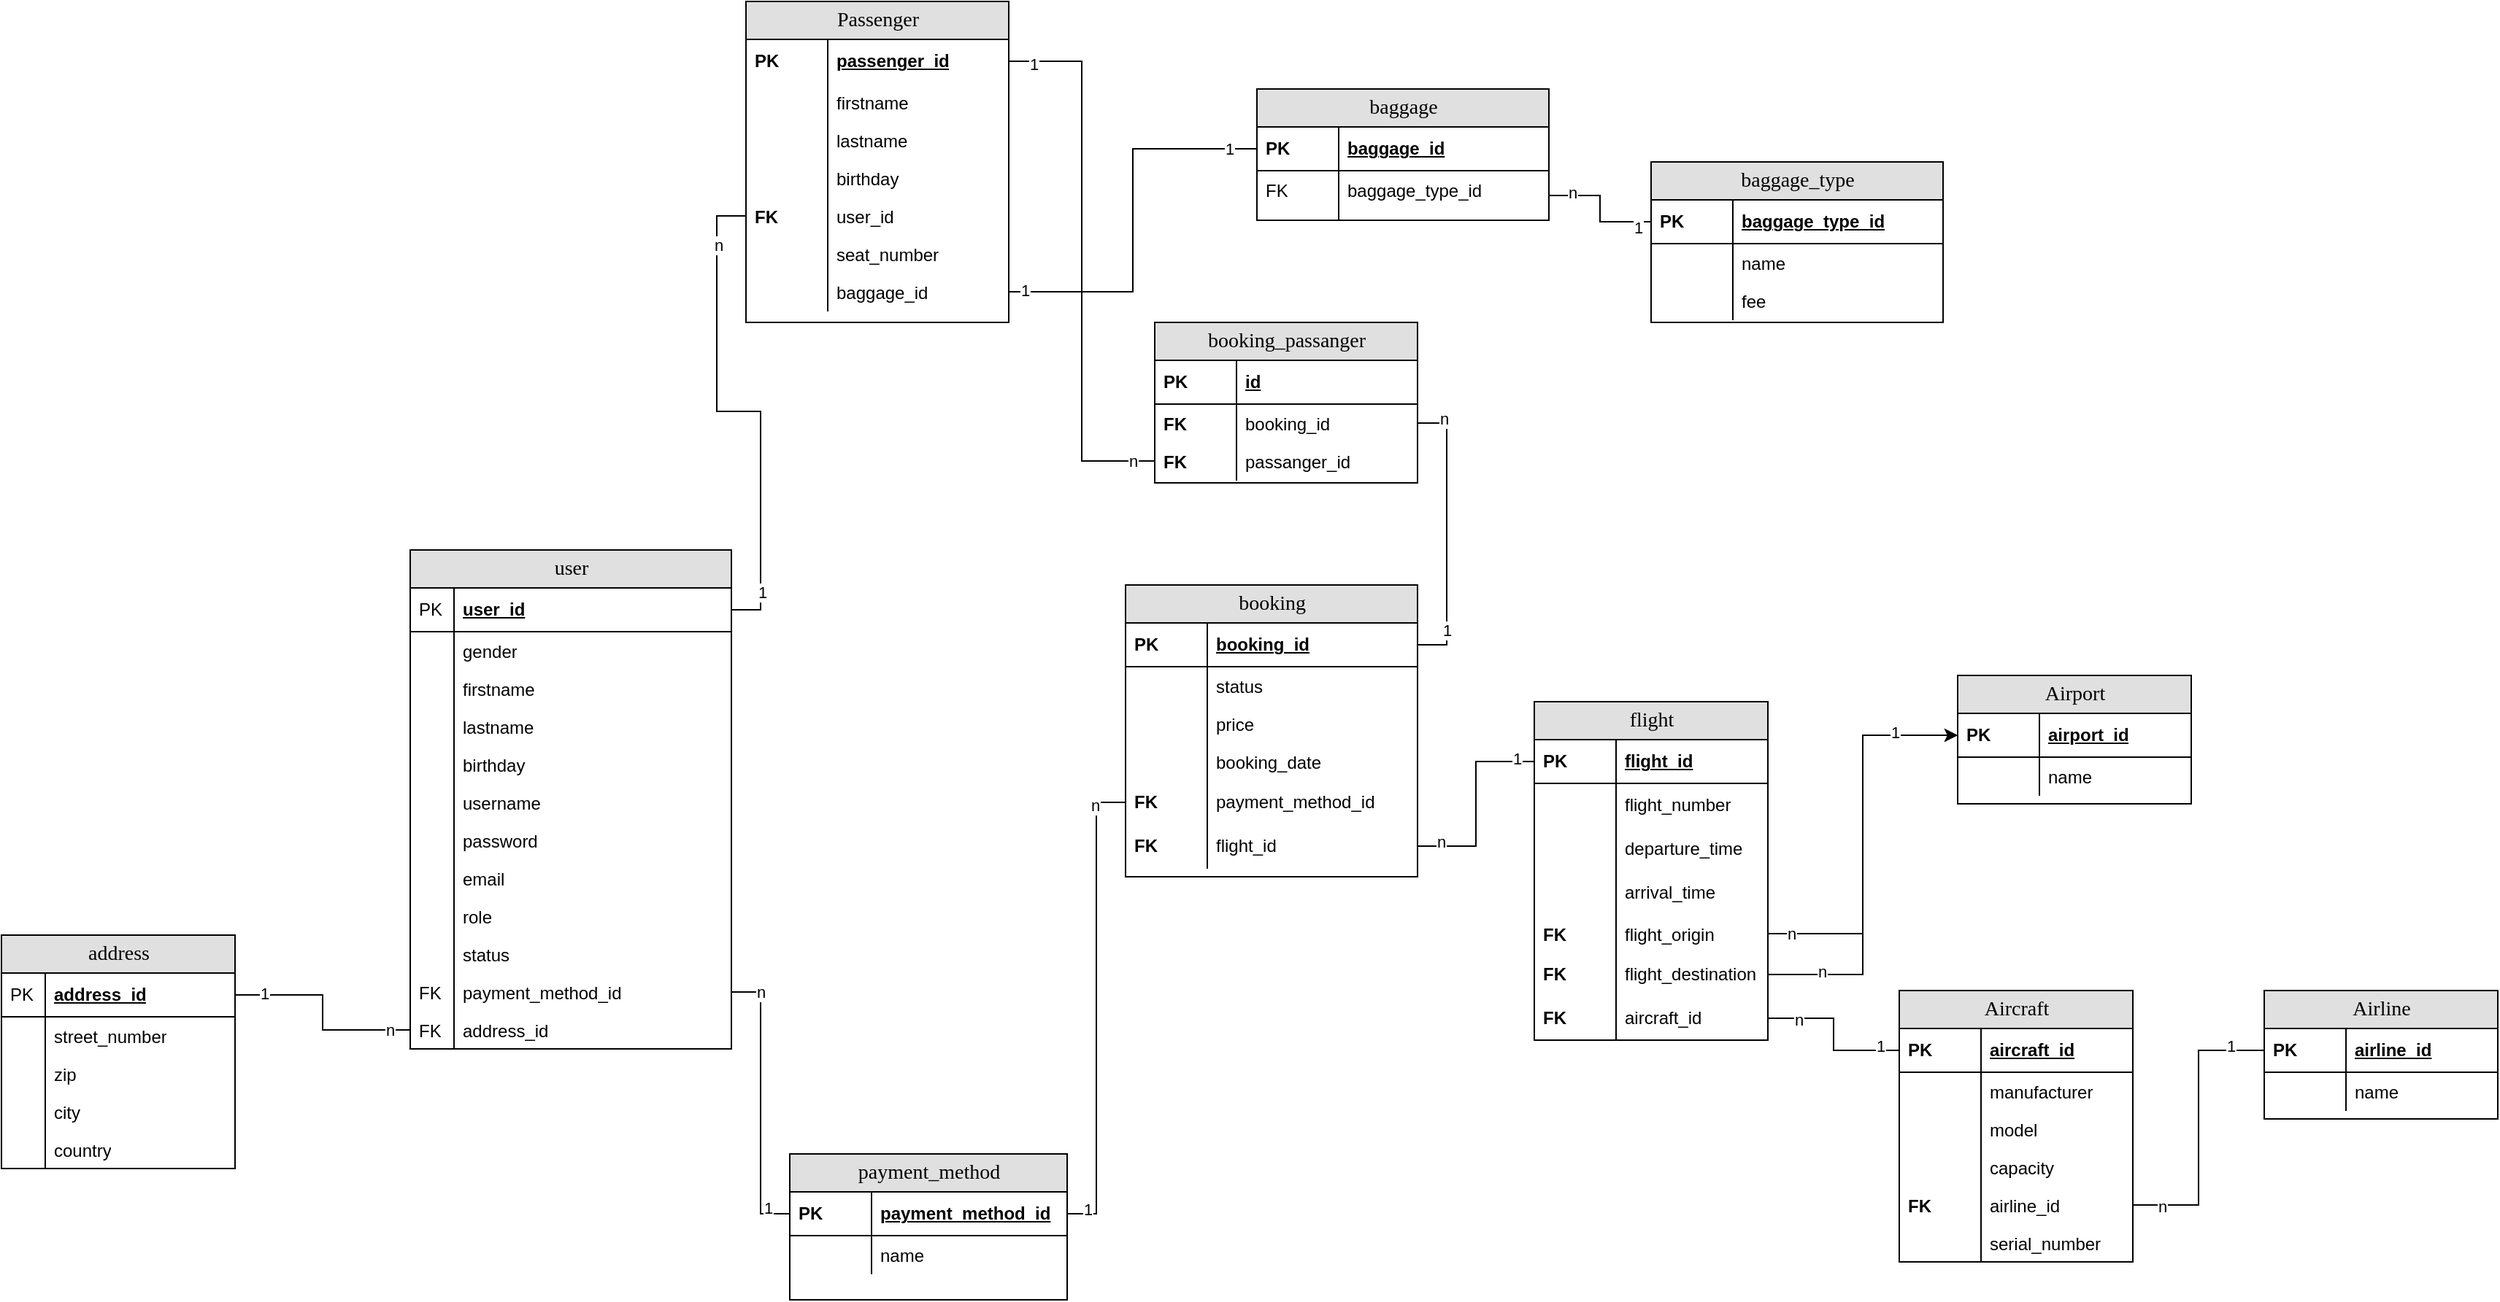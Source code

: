 <mxfile version="24.8.4">
  <diagram name="Page-1" id="3X5xe9rq5hHCWTX6ThUU">
    <mxGraphModel dx="2812" dy="2364" grid="1" gridSize="10" guides="1" tooltips="1" connect="1" arrows="1" fold="1" page="1" pageScale="1" pageWidth="827" pageHeight="1169" math="0" shadow="0">
      <root>
        <mxCell id="0" />
        <mxCell id="1" parent="0" />
        <mxCell id="WKol7qMnjXrewqIrSYWM-14" value="booking" style="swimlane;html=1;fontStyle=0;childLayout=stackLayout;horizontal=1;startSize=26;fillColor=#e0e0e0;horizontalStack=0;resizeParent=1;resizeLast=0;collapsible=1;marginBottom=0;swimlaneFillColor=#ffffff;align=center;rounded=0;shadow=0;comic=0;labelBackgroundColor=none;strokeWidth=1;fontFamily=Verdana;fontSize=14" parent="1" vertex="1">
          <mxGeometry x="500" y="380" width="200" height="200" as="geometry" />
        </mxCell>
        <mxCell id="WKol7qMnjXrewqIrSYWM-15" value="booking_id" style="shape=partialRectangle;top=0;left=0;right=0;bottom=1;html=1;align=left;verticalAlign=middle;fillColor=none;spacingLeft=60;spacingRight=4;whiteSpace=wrap;overflow=hidden;rotatable=0;points=[[0,0.5],[1,0.5]];portConstraint=eastwest;dropTarget=0;fontStyle=5;" parent="WKol7qMnjXrewqIrSYWM-14" vertex="1">
          <mxGeometry y="26" width="200" height="30" as="geometry" />
        </mxCell>
        <mxCell id="WKol7qMnjXrewqIrSYWM-16" value="PK" style="shape=partialRectangle;fontStyle=1;top=0;left=0;bottom=0;html=1;fillColor=none;align=left;verticalAlign=middle;spacingLeft=4;spacingRight=4;whiteSpace=wrap;overflow=hidden;rotatable=0;points=[];portConstraint=eastwest;part=1;" parent="WKol7qMnjXrewqIrSYWM-15" vertex="1" connectable="0">
          <mxGeometry width="56" height="30" as="geometry" />
        </mxCell>
        <mxCell id="WKol7qMnjXrewqIrSYWM-17" value="status" style="shape=partialRectangle;top=0;left=0;right=0;bottom=0;html=1;align=left;verticalAlign=top;fillColor=none;spacingLeft=60;spacingRight=4;whiteSpace=wrap;overflow=hidden;rotatable=0;points=[[0,0.5],[1,0.5]];portConstraint=eastwest;dropTarget=0;" parent="WKol7qMnjXrewqIrSYWM-14" vertex="1">
          <mxGeometry y="56" width="200" height="26" as="geometry" />
        </mxCell>
        <mxCell id="WKol7qMnjXrewqIrSYWM-18" value="" style="shape=partialRectangle;top=0;left=0;bottom=0;html=1;fillColor=none;align=left;verticalAlign=top;spacingLeft=4;spacingRight=4;whiteSpace=wrap;overflow=hidden;rotatable=0;points=[];portConstraint=eastwest;part=1;" parent="WKol7qMnjXrewqIrSYWM-17" vertex="1" connectable="0">
          <mxGeometry width="56" height="26" as="geometry" />
        </mxCell>
        <mxCell id="WKol7qMnjXrewqIrSYWM-19" value="price" style="shape=partialRectangle;top=0;left=0;right=0;bottom=0;html=1;align=left;verticalAlign=top;fillColor=none;spacingLeft=60;spacingRight=4;whiteSpace=wrap;overflow=hidden;rotatable=0;points=[[0,0.5],[1,0.5]];portConstraint=eastwest;dropTarget=0;" parent="WKol7qMnjXrewqIrSYWM-14" vertex="1">
          <mxGeometry y="82" width="200" height="26" as="geometry" />
        </mxCell>
        <mxCell id="WKol7qMnjXrewqIrSYWM-20" value="" style="shape=partialRectangle;top=0;left=0;bottom=0;html=1;fillColor=none;align=left;verticalAlign=top;spacingLeft=4;spacingRight=4;whiteSpace=wrap;overflow=hidden;rotatable=0;points=[];portConstraint=eastwest;part=1;" parent="WKol7qMnjXrewqIrSYWM-19" vertex="1" connectable="0">
          <mxGeometry width="56" height="26" as="geometry" />
        </mxCell>
        <mxCell id="WKol7qMnjXrewqIrSYWM-21" value="booking_date" style="shape=partialRectangle;top=0;left=0;right=0;bottom=0;html=1;align=left;verticalAlign=top;fillColor=none;spacingLeft=60;spacingRight=4;whiteSpace=wrap;overflow=hidden;rotatable=0;points=[[0,0.5],[1,0.5]];portConstraint=eastwest;dropTarget=0;" parent="WKol7qMnjXrewqIrSYWM-14" vertex="1">
          <mxGeometry y="108" width="200" height="26" as="geometry" />
        </mxCell>
        <mxCell id="WKol7qMnjXrewqIrSYWM-22" value="" style="shape=partialRectangle;top=0;left=0;bottom=0;html=1;fillColor=none;align=left;verticalAlign=top;spacingLeft=4;spacingRight=4;whiteSpace=wrap;overflow=hidden;rotatable=0;points=[];portConstraint=eastwest;part=1;" parent="WKol7qMnjXrewqIrSYWM-21" vertex="1" connectable="0">
          <mxGeometry width="56" height="26" as="geometry" />
        </mxCell>
        <mxCell id="WKol7qMnjXrewqIrSYWM-25" value="payment_method_id" style="shape=partialRectangle;top=0;left=0;right=0;bottom=0;html=1;align=left;verticalAlign=middle;fillColor=none;spacingLeft=60;spacingRight=4;whiteSpace=wrap;overflow=hidden;rotatable=0;points=[[0,0.5],[1,0.5]];portConstraint=eastwest;dropTarget=0;fontStyle=0;" parent="WKol7qMnjXrewqIrSYWM-14" vertex="1">
          <mxGeometry y="134" width="200" height="30" as="geometry" />
        </mxCell>
        <mxCell id="WKol7qMnjXrewqIrSYWM-26" value="FK" style="shape=partialRectangle;fontStyle=1;top=0;left=0;bottom=0;html=1;fillColor=none;align=left;verticalAlign=middle;spacingLeft=4;spacingRight=4;whiteSpace=wrap;overflow=hidden;rotatable=0;points=[];portConstraint=eastwest;part=1;" parent="WKol7qMnjXrewqIrSYWM-25" vertex="1" connectable="0">
          <mxGeometry width="56" height="30" as="geometry" />
        </mxCell>
        <mxCell id="WKol7qMnjXrewqIrSYWM-27" value="flight_id" style="shape=partialRectangle;top=0;left=0;right=0;bottom=0;html=1;align=left;verticalAlign=middle;fillColor=none;spacingLeft=60;spacingRight=4;whiteSpace=wrap;overflow=hidden;rotatable=0;points=[[0,0.5],[1,0.5]];portConstraint=eastwest;dropTarget=0;fontStyle=0;" parent="WKol7qMnjXrewqIrSYWM-14" vertex="1">
          <mxGeometry y="164" width="200" height="30" as="geometry" />
        </mxCell>
        <mxCell id="WKol7qMnjXrewqIrSYWM-28" value="FK" style="shape=partialRectangle;fontStyle=1;top=0;left=0;bottom=0;html=1;fillColor=none;align=left;verticalAlign=middle;spacingLeft=4;spacingRight=4;whiteSpace=wrap;overflow=hidden;rotatable=0;points=[];portConstraint=eastwest;part=1;" parent="WKol7qMnjXrewqIrSYWM-27" vertex="1" connectable="0">
          <mxGeometry width="56" height="30" as="geometry" />
        </mxCell>
        <mxCell id="WKol7qMnjXrewqIrSYWM-29" value="flight" style="swimlane;html=1;fontStyle=0;childLayout=stackLayout;horizontal=1;startSize=26;fillColor=#e0e0e0;horizontalStack=0;resizeParent=1;resizeLast=0;collapsible=1;marginBottom=0;swimlaneFillColor=#ffffff;align=center;rounded=0;shadow=0;comic=0;labelBackgroundColor=none;strokeWidth=1;fontFamily=Verdana;fontSize=14" parent="1" vertex="1">
          <mxGeometry x="780" y="460" width="160" height="232" as="geometry" />
        </mxCell>
        <mxCell id="WKol7qMnjXrewqIrSYWM-30" value="&lt;span&gt;flight_id&lt;/span&gt;" style="shape=partialRectangle;top=0;left=0;right=0;bottom=1;html=1;align=left;verticalAlign=middle;fillColor=none;spacingLeft=60;spacingRight=4;whiteSpace=wrap;overflow=hidden;rotatable=0;points=[[0,0.5],[1,0.5]];portConstraint=eastwest;dropTarget=0;fontStyle=5;labelBorderColor=none;" parent="WKol7qMnjXrewqIrSYWM-29" vertex="1">
          <mxGeometry y="26" width="160" height="30" as="geometry" />
        </mxCell>
        <mxCell id="WKol7qMnjXrewqIrSYWM-31" value="PK" style="shape=partialRectangle;fontStyle=1;top=0;left=0;bottom=0;html=1;fillColor=none;align=left;verticalAlign=middle;spacingLeft=4;spacingRight=4;whiteSpace=wrap;overflow=hidden;rotatable=0;points=[];portConstraint=eastwest;part=1;" parent="WKol7qMnjXrewqIrSYWM-30" vertex="1" connectable="0">
          <mxGeometry width="56" height="30" as="geometry" />
        </mxCell>
        <mxCell id="pmjE3Es6hYPMbPF-tCot-90" value="flight_number" style="shape=partialRectangle;top=0;left=0;right=0;bottom=0;html=1;align=left;verticalAlign=middle;fillColor=none;spacingLeft=60;spacingRight=4;whiteSpace=wrap;overflow=hidden;rotatable=0;points=[[0,0.5],[1,0.5]];portConstraint=eastwest;dropTarget=0;fontStyle=0;" vertex="1" parent="WKol7qMnjXrewqIrSYWM-29">
          <mxGeometry y="56" width="160" height="30" as="geometry" />
        </mxCell>
        <mxCell id="pmjE3Es6hYPMbPF-tCot-91" value="" style="shape=partialRectangle;fontStyle=1;top=0;left=0;bottom=0;html=1;fillColor=none;align=left;verticalAlign=middle;spacingLeft=4;spacingRight=4;whiteSpace=wrap;overflow=hidden;rotatable=0;points=[];portConstraint=eastwest;part=1;" vertex="1" connectable="0" parent="pmjE3Es6hYPMbPF-tCot-90">
          <mxGeometry width="56" height="30" as="geometry" />
        </mxCell>
        <mxCell id="WKol7qMnjXrewqIrSYWM-36" value="departure_time" style="shape=partialRectangle;top=0;left=0;right=0;bottom=0;html=1;align=left;verticalAlign=middle;fillColor=none;spacingLeft=60;spacingRight=4;whiteSpace=wrap;overflow=hidden;rotatable=0;points=[[0,0.5],[1,0.5]];portConstraint=eastwest;dropTarget=0;fontStyle=0;" parent="WKol7qMnjXrewqIrSYWM-29" vertex="1">
          <mxGeometry y="86" width="160" height="30" as="geometry" />
        </mxCell>
        <mxCell id="WKol7qMnjXrewqIrSYWM-37" value="" style="shape=partialRectangle;fontStyle=1;top=0;left=0;bottom=0;html=1;fillColor=none;align=left;verticalAlign=middle;spacingLeft=4;spacingRight=4;whiteSpace=wrap;overflow=hidden;rotatable=0;points=[];portConstraint=eastwest;part=1;" parent="WKol7qMnjXrewqIrSYWM-36" vertex="1" connectable="0">
          <mxGeometry width="56" height="30" as="geometry" />
        </mxCell>
        <mxCell id="WKol7qMnjXrewqIrSYWM-38" value="&lt;span style=&quot;&quot;&gt;arrival_time&lt;/span&gt;" style="shape=partialRectangle;top=0;left=0;right=0;bottom=0;html=1;align=left;verticalAlign=middle;fillColor=none;spacingLeft=60;spacingRight=4;whiteSpace=wrap;overflow=hidden;rotatable=0;points=[[0,0.5],[1,0.5]];portConstraint=eastwest;dropTarget=0;fontStyle=0;" parent="WKol7qMnjXrewqIrSYWM-29" vertex="1">
          <mxGeometry y="116" width="160" height="30" as="geometry" />
        </mxCell>
        <mxCell id="WKol7qMnjXrewqIrSYWM-39" value="" style="shape=partialRectangle;fontStyle=1;top=0;left=0;bottom=0;html=1;fillColor=none;align=left;verticalAlign=middle;spacingLeft=4;spacingRight=4;whiteSpace=wrap;overflow=hidden;rotatable=0;points=[];portConstraint=eastwest;part=1;" parent="WKol7qMnjXrewqIrSYWM-38" vertex="1" connectable="0">
          <mxGeometry width="56" height="30" as="geometry" />
        </mxCell>
        <mxCell id="WKol7qMnjXrewqIrSYWM-32" value="flight_origin" style="shape=partialRectangle;top=0;left=0;right=0;bottom=0;html=1;align=left;verticalAlign=top;fillColor=none;spacingLeft=60;spacingRight=4;whiteSpace=wrap;overflow=hidden;rotatable=0;points=[[0,0.5],[1,0.5]];portConstraint=eastwest;dropTarget=0;fontStyle=0" parent="WKol7qMnjXrewqIrSYWM-29" vertex="1">
          <mxGeometry y="146" width="160" height="26" as="geometry" />
        </mxCell>
        <mxCell id="WKol7qMnjXrewqIrSYWM-33" value="&lt;b&gt;FK&lt;/b&gt;" style="shape=partialRectangle;top=0;left=0;bottom=0;html=1;fillColor=none;align=left;verticalAlign=top;spacingLeft=4;spacingRight=4;whiteSpace=wrap;overflow=hidden;rotatable=0;points=[];portConstraint=eastwest;part=1;" parent="WKol7qMnjXrewqIrSYWM-32" vertex="1" connectable="0">
          <mxGeometry width="56" height="26" as="geometry" />
        </mxCell>
        <mxCell id="WKol7qMnjXrewqIrSYWM-34" value="&lt;span style=&quot;&quot;&gt;flight_destination&lt;/span&gt;" style="shape=partialRectangle;top=0;left=0;right=0;bottom=0;html=1;align=left;verticalAlign=middle;fillColor=none;spacingLeft=60;spacingRight=4;whiteSpace=wrap;overflow=hidden;rotatable=0;points=[[0,0.5],[1,0.5]];portConstraint=eastwest;dropTarget=0;fontStyle=0;" parent="WKol7qMnjXrewqIrSYWM-29" vertex="1">
          <mxGeometry y="172" width="160" height="30" as="geometry" />
        </mxCell>
        <mxCell id="WKol7qMnjXrewqIrSYWM-35" value="FK" style="shape=partialRectangle;fontStyle=1;top=0;left=0;bottom=0;html=1;fillColor=none;align=left;verticalAlign=middle;spacingLeft=4;spacingRight=4;whiteSpace=wrap;overflow=hidden;rotatable=0;points=[];portConstraint=eastwest;part=1;" parent="WKol7qMnjXrewqIrSYWM-34" vertex="1" connectable="0">
          <mxGeometry width="56" height="30" as="geometry" />
        </mxCell>
        <mxCell id="WKol7qMnjXrewqIrSYWM-40" value="&lt;span style=&quot;&quot;&gt;aircraft_id&lt;/span&gt;" style="shape=partialRectangle;top=0;left=0;right=0;bottom=0;html=1;align=left;verticalAlign=middle;fillColor=none;spacingLeft=60;spacingRight=4;whiteSpace=wrap;overflow=hidden;rotatable=0;points=[[0,0.5],[1,0.5]];portConstraint=eastwest;dropTarget=0;fontStyle=0;" parent="WKol7qMnjXrewqIrSYWM-29" vertex="1">
          <mxGeometry y="202" width="160" height="30" as="geometry" />
        </mxCell>
        <mxCell id="WKol7qMnjXrewqIrSYWM-41" value="FK" style="shape=partialRectangle;fontStyle=1;top=0;left=0;bottom=0;html=1;fillColor=none;align=left;verticalAlign=middle;spacingLeft=4;spacingRight=4;whiteSpace=wrap;overflow=hidden;rotatable=0;points=[];portConstraint=eastwest;part=1;" parent="WKol7qMnjXrewqIrSYWM-40" vertex="1" connectable="0">
          <mxGeometry width="56" height="30" as="geometry" />
        </mxCell>
        <mxCell id="WKol7qMnjXrewqIrSYWM-42" value="user" style="swimlane;html=1;fontStyle=0;childLayout=stackLayout;horizontal=1;startSize=26;fillColor=#e0e0e0;horizontalStack=0;resizeParent=1;resizeLast=0;collapsible=1;marginBottom=0;swimlaneFillColor=#ffffff;align=center;rounded=0;shadow=0;comic=0;labelBackgroundColor=none;strokeWidth=1;fontFamily=Verdana;fontSize=14" parent="1" vertex="1">
          <mxGeometry x="10" y="356" width="220" height="342" as="geometry" />
        </mxCell>
        <mxCell id="WKol7qMnjXrewqIrSYWM-43" value="user_id" style="shape=partialRectangle;top=0;left=0;right=0;bottom=1;html=1;align=left;verticalAlign=middle;fillColor=none;spacingLeft=34;spacingRight=4;whiteSpace=wrap;overflow=hidden;rotatable=0;points=[[0,0.5],[1,0.5]];portConstraint=eastwest;dropTarget=0;fontStyle=5;" parent="WKol7qMnjXrewqIrSYWM-42" vertex="1">
          <mxGeometry y="26" width="220" height="30" as="geometry" />
        </mxCell>
        <mxCell id="WKol7qMnjXrewqIrSYWM-44" value="PK" style="shape=partialRectangle;top=0;left=0;bottom=0;html=1;fillColor=none;align=left;verticalAlign=middle;spacingLeft=4;spacingRight=4;whiteSpace=wrap;overflow=hidden;rotatable=0;points=[];portConstraint=eastwest;part=1;" parent="WKol7qMnjXrewqIrSYWM-43" vertex="1" connectable="0">
          <mxGeometry width="30" height="30" as="geometry" />
        </mxCell>
        <mxCell id="WKol7qMnjXrewqIrSYWM-45" value="gender&lt;div&gt;&lt;br&gt;&lt;/div&gt;&lt;div&gt;&lt;br&gt;&lt;/div&gt;" style="shape=partialRectangle;top=0;left=0;right=0;bottom=0;html=1;align=left;verticalAlign=top;fillColor=none;spacingLeft=34;spacingRight=4;whiteSpace=wrap;overflow=hidden;rotatable=0;points=[[0,0.5],[1,0.5]];portConstraint=eastwest;dropTarget=0;" parent="WKol7qMnjXrewqIrSYWM-42" vertex="1">
          <mxGeometry y="56" width="220" height="26" as="geometry" />
        </mxCell>
        <mxCell id="WKol7qMnjXrewqIrSYWM-46" value="" style="shape=partialRectangle;top=0;left=0;bottom=0;html=1;fillColor=none;align=left;verticalAlign=top;spacingLeft=4;spacingRight=4;whiteSpace=wrap;overflow=hidden;rotatable=0;points=[];portConstraint=eastwest;part=1;" parent="WKol7qMnjXrewqIrSYWM-45" vertex="1" connectable="0">
          <mxGeometry width="30" height="26" as="geometry" />
        </mxCell>
        <mxCell id="WKol7qMnjXrewqIrSYWM-47" value="firstname" style="shape=partialRectangle;top=0;left=0;right=0;bottom=0;html=1;align=left;verticalAlign=top;fillColor=none;spacingLeft=34;spacingRight=4;whiteSpace=wrap;overflow=hidden;rotatable=0;points=[[0,0.5],[1,0.5]];portConstraint=eastwest;dropTarget=0;" parent="WKol7qMnjXrewqIrSYWM-42" vertex="1">
          <mxGeometry y="82" width="220" height="26" as="geometry" />
        </mxCell>
        <mxCell id="WKol7qMnjXrewqIrSYWM-48" value="" style="shape=partialRectangle;top=0;left=0;bottom=0;html=1;fillColor=none;align=left;verticalAlign=top;spacingLeft=4;spacingRight=4;whiteSpace=wrap;overflow=hidden;rotatable=0;points=[];portConstraint=eastwest;part=1;" parent="WKol7qMnjXrewqIrSYWM-47" vertex="1" connectable="0">
          <mxGeometry width="30" height="26" as="geometry" />
        </mxCell>
        <mxCell id="WKol7qMnjXrewqIrSYWM-49" value="lastname" style="shape=partialRectangle;top=0;left=0;right=0;bottom=0;html=1;align=left;verticalAlign=top;fillColor=none;spacingLeft=34;spacingRight=4;whiteSpace=wrap;overflow=hidden;rotatable=0;points=[[0,0.5],[1,0.5]];portConstraint=eastwest;dropTarget=0;" parent="WKol7qMnjXrewqIrSYWM-42" vertex="1">
          <mxGeometry y="108" width="220" height="26" as="geometry" />
        </mxCell>
        <mxCell id="WKol7qMnjXrewqIrSYWM-50" value="" style="shape=partialRectangle;top=0;left=0;bottom=0;html=1;fillColor=none;align=left;verticalAlign=top;spacingLeft=4;spacingRight=4;whiteSpace=wrap;overflow=hidden;rotatable=0;points=[];portConstraint=eastwest;part=1;" parent="WKol7qMnjXrewqIrSYWM-49" vertex="1" connectable="0">
          <mxGeometry width="30" height="26" as="geometry" />
        </mxCell>
        <mxCell id="pmjE3Es6hYPMbPF-tCot-103" value="birthday" style="shape=partialRectangle;top=0;left=0;right=0;bottom=0;html=1;align=left;verticalAlign=top;fillColor=none;spacingLeft=34;spacingRight=4;whiteSpace=wrap;overflow=hidden;rotatable=0;points=[[0,0.5],[1,0.5]];portConstraint=eastwest;dropTarget=0;fontStyle=0" vertex="1" parent="WKol7qMnjXrewqIrSYWM-42">
          <mxGeometry y="134" width="220" height="26" as="geometry" />
        </mxCell>
        <mxCell id="pmjE3Es6hYPMbPF-tCot-104" value="" style="shape=partialRectangle;top=0;left=0;bottom=0;html=1;fillColor=none;align=left;verticalAlign=top;spacingLeft=4;spacingRight=4;whiteSpace=wrap;overflow=hidden;rotatable=0;points=[];portConstraint=eastwest;part=1;" vertex="1" connectable="0" parent="pmjE3Es6hYPMbPF-tCot-103">
          <mxGeometry width="30" height="26" as="geometry" />
        </mxCell>
        <mxCell id="WKol7qMnjXrewqIrSYWM-51" value="username" style="shape=partialRectangle;top=0;left=0;right=0;bottom=0;html=1;align=left;verticalAlign=top;fillColor=none;spacingLeft=34;spacingRight=4;whiteSpace=wrap;overflow=hidden;rotatable=0;points=[[0,0.5],[1,0.5]];portConstraint=eastwest;dropTarget=0;" parent="WKol7qMnjXrewqIrSYWM-42" vertex="1">
          <mxGeometry y="160" width="220" height="26" as="geometry" />
        </mxCell>
        <mxCell id="WKol7qMnjXrewqIrSYWM-52" value="" style="shape=partialRectangle;top=0;left=0;bottom=0;html=1;fillColor=none;align=left;verticalAlign=top;spacingLeft=4;spacingRight=4;whiteSpace=wrap;overflow=hidden;rotatable=0;points=[];portConstraint=eastwest;part=1;" parent="WKol7qMnjXrewqIrSYWM-51" vertex="1" connectable="0">
          <mxGeometry width="30" height="26" as="geometry" />
        </mxCell>
        <mxCell id="WKol7qMnjXrewqIrSYWM-53" value="password" style="shape=partialRectangle;top=0;left=0;right=0;bottom=0;html=1;align=left;verticalAlign=top;fillColor=none;spacingLeft=34;spacingRight=4;whiteSpace=wrap;overflow=hidden;rotatable=0;points=[[0,0.5],[1,0.5]];portConstraint=eastwest;dropTarget=0;" parent="WKol7qMnjXrewqIrSYWM-42" vertex="1">
          <mxGeometry y="186" width="220" height="26" as="geometry" />
        </mxCell>
        <mxCell id="WKol7qMnjXrewqIrSYWM-54" value="" style="shape=partialRectangle;top=0;left=0;bottom=0;html=1;fillColor=none;align=left;verticalAlign=top;spacingLeft=4;spacingRight=4;whiteSpace=wrap;overflow=hidden;rotatable=0;points=[];portConstraint=eastwest;part=1;" parent="WKol7qMnjXrewqIrSYWM-53" vertex="1" connectable="0">
          <mxGeometry width="30" height="26" as="geometry" />
        </mxCell>
        <mxCell id="WKol7qMnjXrewqIrSYWM-55" value="email" style="shape=partialRectangle;top=0;left=0;right=0;bottom=0;html=1;align=left;verticalAlign=top;fillColor=none;spacingLeft=34;spacingRight=4;whiteSpace=wrap;overflow=hidden;rotatable=0;points=[[0,0.5],[1,0.5]];portConstraint=eastwest;dropTarget=0;" parent="WKol7qMnjXrewqIrSYWM-42" vertex="1">
          <mxGeometry y="212" width="220" height="26" as="geometry" />
        </mxCell>
        <mxCell id="WKol7qMnjXrewqIrSYWM-56" value="" style="shape=partialRectangle;top=0;left=0;bottom=0;html=1;fillColor=none;align=left;verticalAlign=top;spacingLeft=4;spacingRight=4;whiteSpace=wrap;overflow=hidden;rotatable=0;points=[];portConstraint=eastwest;part=1;" parent="WKol7qMnjXrewqIrSYWM-55" vertex="1" connectable="0">
          <mxGeometry width="30" height="26" as="geometry" />
        </mxCell>
        <mxCell id="WKol7qMnjXrewqIrSYWM-57" value="role" style="shape=partialRectangle;top=0;left=0;right=0;bottom=0;html=1;align=left;verticalAlign=top;fillColor=none;spacingLeft=34;spacingRight=4;whiteSpace=wrap;overflow=hidden;rotatable=0;points=[[0,0.5],[1,0.5]];portConstraint=eastwest;dropTarget=0;" parent="WKol7qMnjXrewqIrSYWM-42" vertex="1">
          <mxGeometry y="238" width="220" height="26" as="geometry" />
        </mxCell>
        <mxCell id="WKol7qMnjXrewqIrSYWM-58" value="" style="shape=partialRectangle;top=0;left=0;bottom=0;html=1;fillColor=none;align=left;verticalAlign=top;spacingLeft=4;spacingRight=4;whiteSpace=wrap;overflow=hidden;rotatable=0;points=[];portConstraint=eastwest;part=1;" parent="WKol7qMnjXrewqIrSYWM-57" vertex="1" connectable="0">
          <mxGeometry width="30" height="26" as="geometry" />
        </mxCell>
        <mxCell id="WKol7qMnjXrewqIrSYWM-59" value="status" style="shape=partialRectangle;top=0;left=0;right=0;bottom=0;html=1;align=left;verticalAlign=top;fillColor=none;spacingLeft=34;spacingRight=4;whiteSpace=wrap;overflow=hidden;rotatable=0;points=[[0,0.5],[1,0.5]];portConstraint=eastwest;dropTarget=0;" parent="WKol7qMnjXrewqIrSYWM-42" vertex="1">
          <mxGeometry y="264" width="220" height="26" as="geometry" />
        </mxCell>
        <mxCell id="WKol7qMnjXrewqIrSYWM-60" value="" style="shape=partialRectangle;top=0;left=0;bottom=0;html=1;fillColor=none;align=left;verticalAlign=top;spacingLeft=4;spacingRight=4;whiteSpace=wrap;overflow=hidden;rotatable=0;points=[];portConstraint=eastwest;part=1;" parent="WKol7qMnjXrewqIrSYWM-59" vertex="1" connectable="0">
          <mxGeometry width="30" height="26" as="geometry" />
        </mxCell>
        <mxCell id="WKol7qMnjXrewqIrSYWM-61" value="payment_method_id" style="shape=partialRectangle;top=0;left=0;right=0;bottom=0;html=1;align=left;verticalAlign=top;fillColor=none;spacingLeft=34;spacingRight=4;whiteSpace=wrap;overflow=hidden;rotatable=0;points=[[0,0.5],[1,0.5]];portConstraint=eastwest;dropTarget=0;fontStyle=0" parent="WKol7qMnjXrewqIrSYWM-42" vertex="1">
          <mxGeometry y="290" width="220" height="26" as="geometry" />
        </mxCell>
        <mxCell id="WKol7qMnjXrewqIrSYWM-62" value="FK" style="shape=partialRectangle;top=0;left=0;bottom=0;html=1;fillColor=none;align=left;verticalAlign=top;spacingLeft=4;spacingRight=4;whiteSpace=wrap;overflow=hidden;rotatable=0;points=[];portConstraint=eastwest;part=1;" parent="WKol7qMnjXrewqIrSYWM-61" vertex="1" connectable="0">
          <mxGeometry width="30" height="26" as="geometry" />
        </mxCell>
        <mxCell id="WKol7qMnjXrewqIrSYWM-63" value="address_id" style="shape=partialRectangle;top=0;left=0;right=0;bottom=0;html=1;align=left;verticalAlign=top;fillColor=none;spacingLeft=34;spacingRight=4;whiteSpace=wrap;overflow=hidden;rotatable=0;points=[[0,0.5],[1,0.5]];portConstraint=eastwest;dropTarget=0;fontStyle=0" parent="WKol7qMnjXrewqIrSYWM-42" vertex="1">
          <mxGeometry y="316" width="220" height="26" as="geometry" />
        </mxCell>
        <mxCell id="WKol7qMnjXrewqIrSYWM-64" value="FK" style="shape=partialRectangle;top=0;left=0;bottom=0;html=1;fillColor=none;align=left;verticalAlign=top;spacingLeft=4;spacingRight=4;whiteSpace=wrap;overflow=hidden;rotatable=0;points=[];portConstraint=eastwest;part=1;" parent="WKol7qMnjXrewqIrSYWM-63" vertex="1" connectable="0">
          <mxGeometry width="30" height="26" as="geometry" />
        </mxCell>
        <mxCell id="WKol7qMnjXrewqIrSYWM-67" value="address" style="swimlane;html=1;fontStyle=0;childLayout=stackLayout;horizontal=1;startSize=26;fillColor=#e0e0e0;horizontalStack=0;resizeParent=1;resizeLast=0;collapsible=1;marginBottom=0;swimlaneFillColor=#ffffff;align=center;rounded=0;shadow=0;comic=0;labelBackgroundColor=none;strokeWidth=1;fontFamily=Verdana;fontSize=14" parent="1" vertex="1">
          <mxGeometry x="-270" y="620" width="160" height="160" as="geometry" />
        </mxCell>
        <mxCell id="WKol7qMnjXrewqIrSYWM-68" value="address_id" style="shape=partialRectangle;top=0;left=0;right=0;bottom=1;html=1;align=left;verticalAlign=middle;fillColor=none;spacingLeft=34;spacingRight=4;whiteSpace=wrap;overflow=hidden;rotatable=0;points=[[0,0.5],[1,0.5]];portConstraint=eastwest;dropTarget=0;fontStyle=5;" parent="WKol7qMnjXrewqIrSYWM-67" vertex="1">
          <mxGeometry y="26" width="160" height="30" as="geometry" />
        </mxCell>
        <mxCell id="WKol7qMnjXrewqIrSYWM-69" value="PK" style="shape=partialRectangle;top=0;left=0;bottom=0;html=1;fillColor=none;align=left;verticalAlign=middle;spacingLeft=4;spacingRight=4;whiteSpace=wrap;overflow=hidden;rotatable=0;points=[];portConstraint=eastwest;part=1;" parent="WKol7qMnjXrewqIrSYWM-68" vertex="1" connectable="0">
          <mxGeometry width="30" height="30" as="geometry" />
        </mxCell>
        <mxCell id="WKol7qMnjXrewqIrSYWM-70" value="street_number" style="shape=partialRectangle;top=0;left=0;right=0;bottom=0;html=1;align=left;verticalAlign=top;fillColor=none;spacingLeft=34;spacingRight=4;whiteSpace=wrap;overflow=hidden;rotatable=0;points=[[0,0.5],[1,0.5]];portConstraint=eastwest;dropTarget=0;" parent="WKol7qMnjXrewqIrSYWM-67" vertex="1">
          <mxGeometry y="56" width="160" height="26" as="geometry" />
        </mxCell>
        <mxCell id="WKol7qMnjXrewqIrSYWM-71" value="" style="shape=partialRectangle;top=0;left=0;bottom=0;html=1;fillColor=none;align=left;verticalAlign=top;spacingLeft=4;spacingRight=4;whiteSpace=wrap;overflow=hidden;rotatable=0;points=[];portConstraint=eastwest;part=1;" parent="WKol7qMnjXrewqIrSYWM-70" vertex="1" connectable="0">
          <mxGeometry width="30" height="26" as="geometry" />
        </mxCell>
        <mxCell id="WKol7qMnjXrewqIrSYWM-72" value="zip" style="shape=partialRectangle;top=0;left=0;right=0;bottom=0;html=1;align=left;verticalAlign=top;fillColor=none;spacingLeft=34;spacingRight=4;whiteSpace=wrap;overflow=hidden;rotatable=0;points=[[0,0.5],[1,0.5]];portConstraint=eastwest;dropTarget=0;" parent="WKol7qMnjXrewqIrSYWM-67" vertex="1">
          <mxGeometry y="82" width="160" height="26" as="geometry" />
        </mxCell>
        <mxCell id="WKol7qMnjXrewqIrSYWM-73" value="" style="shape=partialRectangle;top=0;left=0;bottom=0;html=1;fillColor=none;align=left;verticalAlign=top;spacingLeft=4;spacingRight=4;whiteSpace=wrap;overflow=hidden;rotatable=0;points=[];portConstraint=eastwest;part=1;" parent="WKol7qMnjXrewqIrSYWM-72" vertex="1" connectable="0">
          <mxGeometry width="30" height="26" as="geometry" />
        </mxCell>
        <mxCell id="WKol7qMnjXrewqIrSYWM-74" value="city" style="shape=partialRectangle;top=0;left=0;right=0;bottom=0;html=1;align=left;verticalAlign=top;fillColor=none;spacingLeft=34;spacingRight=4;whiteSpace=wrap;overflow=hidden;rotatable=0;points=[[0,0.5],[1,0.5]];portConstraint=eastwest;dropTarget=0;" parent="WKol7qMnjXrewqIrSYWM-67" vertex="1">
          <mxGeometry y="108" width="160" height="26" as="geometry" />
        </mxCell>
        <mxCell id="WKol7qMnjXrewqIrSYWM-75" value="" style="shape=partialRectangle;top=0;left=0;bottom=0;html=1;fillColor=none;align=left;verticalAlign=top;spacingLeft=4;spacingRight=4;whiteSpace=wrap;overflow=hidden;rotatable=0;points=[];portConstraint=eastwest;part=1;" parent="WKol7qMnjXrewqIrSYWM-74" vertex="1" connectable="0">
          <mxGeometry width="30" height="26" as="geometry" />
        </mxCell>
        <mxCell id="vC5ICXGKQEEedqy900Zl-3" value="country" style="shape=partialRectangle;top=0;left=0;right=0;bottom=0;html=1;align=left;verticalAlign=top;fillColor=none;spacingLeft=34;spacingRight=4;whiteSpace=wrap;overflow=hidden;rotatable=0;points=[[0,0.5],[1,0.5]];portConstraint=eastwest;dropTarget=0;" parent="WKol7qMnjXrewqIrSYWM-67" vertex="1">
          <mxGeometry y="134" width="160" height="26" as="geometry" />
        </mxCell>
        <mxCell id="vC5ICXGKQEEedqy900Zl-4" value="" style="shape=partialRectangle;top=0;left=0;bottom=0;html=1;fillColor=none;align=left;verticalAlign=top;spacingLeft=4;spacingRight=4;whiteSpace=wrap;overflow=hidden;rotatable=0;points=[];portConstraint=eastwest;part=1;" parent="vC5ICXGKQEEedqy900Zl-3" vertex="1" connectable="0">
          <mxGeometry width="30" height="26" as="geometry" />
        </mxCell>
        <mxCell id="WKol7qMnjXrewqIrSYWM-82" style="edgeStyle=orthogonalEdgeStyle;rounded=0;orthogonalLoop=1;jettySize=auto;html=1;exitX=1;exitY=0.5;exitDx=0;exitDy=0;entryX=0;entryY=0.5;entryDx=0;entryDy=0;endArrow=none;endFill=0;" parent="1" source="WKol7qMnjXrewqIrSYWM-27" target="WKol7qMnjXrewqIrSYWM-30" edge="1">
          <mxGeometry relative="1" as="geometry" />
        </mxCell>
        <mxCell id="WKol7qMnjXrewqIrSYWM-175" value="n" style="edgeLabel;html=1;align=center;verticalAlign=middle;resizable=0;points=[];" parent="WKol7qMnjXrewqIrSYWM-82" vertex="1" connectable="0">
          <mxGeometry x="-0.774" y="3" relative="1" as="geometry">
            <mxPoint as="offset" />
          </mxGeometry>
        </mxCell>
        <mxCell id="WKol7qMnjXrewqIrSYWM-176" value="1" style="edgeLabel;html=1;align=center;verticalAlign=middle;resizable=0;points=[];" parent="WKol7qMnjXrewqIrSYWM-82" vertex="1" connectable="0">
          <mxGeometry x="0.821" y="2" relative="1" as="geometry">
            <mxPoint as="offset" />
          </mxGeometry>
        </mxCell>
        <mxCell id="WKol7qMnjXrewqIrSYWM-87" value="Passenger" style="swimlane;html=1;fontStyle=0;childLayout=stackLayout;horizontal=1;startSize=26;fillColor=#e0e0e0;horizontalStack=0;resizeParent=1;resizeLast=0;collapsible=1;marginBottom=0;swimlaneFillColor=#ffffff;align=center;rounded=0;shadow=0;comic=0;labelBackgroundColor=none;strokeWidth=1;fontFamily=Verdana;fontSize=14" parent="1" vertex="1">
          <mxGeometry x="240" y="-20" width="180" height="220" as="geometry" />
        </mxCell>
        <mxCell id="WKol7qMnjXrewqIrSYWM-88" value="passenger_id" style="shape=partialRectangle;top=0;left=0;right=0;bottom=0;html=1;align=left;verticalAlign=middle;fillColor=none;spacingLeft=60;spacingRight=4;whiteSpace=wrap;overflow=hidden;rotatable=0;points=[[0,0.5],[1,0.5]];portConstraint=eastwest;dropTarget=0;fontStyle=5;" parent="WKol7qMnjXrewqIrSYWM-87" vertex="1">
          <mxGeometry y="26" width="180" height="30" as="geometry" />
        </mxCell>
        <mxCell id="WKol7qMnjXrewqIrSYWM-89" value="PK" style="shape=partialRectangle;fontStyle=1;top=0;left=0;bottom=0;html=1;fillColor=none;align=left;verticalAlign=middle;spacingLeft=4;spacingRight=4;whiteSpace=wrap;overflow=hidden;rotatable=0;points=[];portConstraint=eastwest;part=1;" parent="WKol7qMnjXrewqIrSYWM-88" vertex="1" connectable="0">
          <mxGeometry width="56" height="30" as="geometry" />
        </mxCell>
        <mxCell id="pmjE3Es6hYPMbPF-tCot-11" value="firstname" style="shape=partialRectangle;top=0;left=0;right=0;bottom=0;html=1;align=left;verticalAlign=top;fillColor=none;spacingLeft=60;spacingRight=4;whiteSpace=wrap;overflow=hidden;rotatable=0;points=[[0,0.5],[1,0.5]];portConstraint=eastwest;dropTarget=0;" vertex="1" parent="WKol7qMnjXrewqIrSYWM-87">
          <mxGeometry y="56" width="180" height="26" as="geometry" />
        </mxCell>
        <mxCell id="pmjE3Es6hYPMbPF-tCot-12" value="" style="shape=partialRectangle;top=0;left=0;bottom=0;html=1;fillColor=none;align=left;verticalAlign=top;spacingLeft=4;spacingRight=4;whiteSpace=wrap;overflow=hidden;rotatable=0;points=[];portConstraint=eastwest;part=1;" vertex="1" connectable="0" parent="pmjE3Es6hYPMbPF-tCot-11">
          <mxGeometry width="56" height="26" as="geometry" />
        </mxCell>
        <mxCell id="pmjE3Es6hYPMbPF-tCot-13" value="lastname" style="shape=partialRectangle;top=0;left=0;right=0;bottom=0;html=1;align=left;verticalAlign=top;fillColor=none;spacingLeft=60;spacingRight=4;whiteSpace=wrap;overflow=hidden;rotatable=0;points=[[0,0.5],[1,0.5]];portConstraint=eastwest;dropTarget=0;" vertex="1" parent="WKol7qMnjXrewqIrSYWM-87">
          <mxGeometry y="82" width="180" height="26" as="geometry" />
        </mxCell>
        <mxCell id="pmjE3Es6hYPMbPF-tCot-14" value="" style="shape=partialRectangle;top=0;left=0;bottom=0;html=1;fillColor=none;align=left;verticalAlign=top;spacingLeft=4;spacingRight=4;whiteSpace=wrap;overflow=hidden;rotatable=0;points=[];portConstraint=eastwest;part=1;" vertex="1" connectable="0" parent="pmjE3Es6hYPMbPF-tCot-13">
          <mxGeometry width="56" height="26" as="geometry" />
        </mxCell>
        <mxCell id="pmjE3Es6hYPMbPF-tCot-15" value="birthday" style="shape=partialRectangle;top=0;left=0;right=0;bottom=0;html=1;align=left;verticalAlign=top;fillColor=none;spacingLeft=60;spacingRight=4;whiteSpace=wrap;overflow=hidden;rotatable=0;points=[[0,0.5],[1,0.5]];portConstraint=eastwest;dropTarget=0;" vertex="1" parent="WKol7qMnjXrewqIrSYWM-87">
          <mxGeometry y="108" width="180" height="26" as="geometry" />
        </mxCell>
        <mxCell id="pmjE3Es6hYPMbPF-tCot-16" value="" style="shape=partialRectangle;top=0;left=0;bottom=0;html=1;fillColor=none;align=left;verticalAlign=top;spacingLeft=4;spacingRight=4;whiteSpace=wrap;overflow=hidden;rotatable=0;points=[];portConstraint=eastwest;part=1;" vertex="1" connectable="0" parent="pmjE3Es6hYPMbPF-tCot-15">
          <mxGeometry width="56" height="26" as="geometry" />
        </mxCell>
        <mxCell id="pmjE3Es6hYPMbPF-tCot-17" value="user_id" style="shape=partialRectangle;top=0;left=0;right=0;bottom=0;html=1;align=left;verticalAlign=top;fillColor=none;spacingLeft=60;spacingRight=4;whiteSpace=wrap;overflow=hidden;rotatable=0;points=[[0,0.5],[1,0.5]];portConstraint=eastwest;dropTarget=0;" vertex="1" parent="WKol7qMnjXrewqIrSYWM-87">
          <mxGeometry y="134" width="180" height="26" as="geometry" />
        </mxCell>
        <mxCell id="pmjE3Es6hYPMbPF-tCot-18" value="&lt;b&gt;FK&lt;/b&gt;" style="shape=partialRectangle;top=0;left=0;bottom=0;html=1;fillColor=none;align=left;verticalAlign=top;spacingLeft=4;spacingRight=4;whiteSpace=wrap;overflow=hidden;rotatable=0;points=[];portConstraint=eastwest;part=1;" vertex="1" connectable="0" parent="pmjE3Es6hYPMbPF-tCot-17">
          <mxGeometry width="56" height="26" as="geometry" />
        </mxCell>
        <mxCell id="pmjE3Es6hYPMbPF-tCot-47" value="seat_number" style="shape=partialRectangle;top=0;left=0;right=0;bottom=0;html=1;align=left;verticalAlign=top;fillColor=none;spacingLeft=60;spacingRight=4;whiteSpace=wrap;overflow=hidden;rotatable=0;points=[[0,0.5],[1,0.5]];portConstraint=eastwest;dropTarget=0;" vertex="1" parent="WKol7qMnjXrewqIrSYWM-87">
          <mxGeometry y="160" width="180" height="26" as="geometry" />
        </mxCell>
        <mxCell id="pmjE3Es6hYPMbPF-tCot-48" value="" style="shape=partialRectangle;top=0;left=0;bottom=0;html=1;fillColor=none;align=left;verticalAlign=top;spacingLeft=4;spacingRight=4;whiteSpace=wrap;overflow=hidden;rotatable=0;points=[];portConstraint=eastwest;part=1;" vertex="1" connectable="0" parent="pmjE3Es6hYPMbPF-tCot-47">
          <mxGeometry width="56" height="26" as="geometry" />
        </mxCell>
        <mxCell id="pmjE3Es6hYPMbPF-tCot-49" value="baggage_id" style="shape=partialRectangle;top=0;left=0;right=0;bottom=0;html=1;align=left;verticalAlign=top;fillColor=none;spacingLeft=60;spacingRight=4;whiteSpace=wrap;overflow=hidden;rotatable=0;points=[[0,0.5],[1,0.5]];portConstraint=eastwest;dropTarget=0;" vertex="1" parent="WKol7qMnjXrewqIrSYWM-87">
          <mxGeometry y="186" width="180" height="26" as="geometry" />
        </mxCell>
        <mxCell id="pmjE3Es6hYPMbPF-tCot-50" value="" style="shape=partialRectangle;top=0;left=0;bottom=0;html=1;fillColor=none;align=left;verticalAlign=top;spacingLeft=4;spacingRight=4;whiteSpace=wrap;overflow=hidden;rotatable=0;points=[];portConstraint=eastwest;part=1;" vertex="1" connectable="0" parent="pmjE3Es6hYPMbPF-tCot-49">
          <mxGeometry width="56" height="26" as="geometry" />
        </mxCell>
        <mxCell id="WKol7qMnjXrewqIrSYWM-98" value="payment_method" style="swimlane;html=1;fontStyle=0;childLayout=stackLayout;horizontal=1;startSize=26;fillColor=#e0e0e0;horizontalStack=0;resizeParent=1;resizeLast=0;collapsible=1;marginBottom=0;swimlaneFillColor=#ffffff;align=center;rounded=0;shadow=0;comic=0;labelBackgroundColor=none;strokeWidth=1;fontFamily=Verdana;fontSize=14" parent="1" vertex="1">
          <mxGeometry x="270" y="770" width="190" height="100" as="geometry" />
        </mxCell>
        <mxCell id="WKol7qMnjXrewqIrSYWM-99" value="payment_method_id" style="shape=partialRectangle;top=0;left=0;right=0;bottom=1;html=1;align=left;verticalAlign=middle;fillColor=none;spacingLeft=60;spacingRight=4;whiteSpace=wrap;overflow=hidden;rotatable=0;points=[[0,0.5],[1,0.5]];portConstraint=eastwest;dropTarget=0;fontStyle=5;" parent="WKol7qMnjXrewqIrSYWM-98" vertex="1">
          <mxGeometry y="26" width="190" height="30" as="geometry" />
        </mxCell>
        <mxCell id="WKol7qMnjXrewqIrSYWM-100" value="PK" style="shape=partialRectangle;fontStyle=1;top=0;left=0;bottom=0;html=1;fillColor=none;align=left;verticalAlign=middle;spacingLeft=4;spacingRight=4;whiteSpace=wrap;overflow=hidden;rotatable=0;points=[];portConstraint=eastwest;part=1;" parent="WKol7qMnjXrewqIrSYWM-99" vertex="1" connectable="0">
          <mxGeometry width="56" height="30" as="geometry" />
        </mxCell>
        <mxCell id="WKol7qMnjXrewqIrSYWM-101" value="name" style="shape=partialRectangle;top=0;left=0;right=0;bottom=0;html=1;align=left;verticalAlign=top;fillColor=none;spacingLeft=60;spacingRight=4;whiteSpace=wrap;overflow=hidden;rotatable=0;points=[[0,0.5],[1,0.5]];portConstraint=eastwest;dropTarget=0;" parent="WKol7qMnjXrewqIrSYWM-98" vertex="1">
          <mxGeometry y="56" width="190" height="26" as="geometry" />
        </mxCell>
        <mxCell id="WKol7qMnjXrewqIrSYWM-102" value="" style="shape=partialRectangle;top=0;left=0;bottom=0;html=1;fillColor=none;align=left;verticalAlign=top;spacingLeft=4;spacingRight=4;whiteSpace=wrap;overflow=hidden;rotatable=0;points=[];portConstraint=eastwest;part=1;" parent="WKol7qMnjXrewqIrSYWM-101" vertex="1" connectable="0">
          <mxGeometry width="56" height="26" as="geometry" />
        </mxCell>
        <mxCell id="WKol7qMnjXrewqIrSYWM-103" style="edgeStyle=orthogonalEdgeStyle;rounded=0;orthogonalLoop=1;jettySize=auto;html=1;exitX=1;exitY=0.5;exitDx=0;exitDy=0;entryX=0;entryY=0.5;entryDx=0;entryDy=0;endArrow=none;endFill=0;" parent="1" source="WKol7qMnjXrewqIrSYWM-99" target="WKol7qMnjXrewqIrSYWM-25" edge="1">
          <mxGeometry relative="1" as="geometry" />
        </mxCell>
        <mxCell id="WKol7qMnjXrewqIrSYWM-183" value="1" style="edgeLabel;html=1;align=center;verticalAlign=middle;resizable=0;points=[];" parent="WKol7qMnjXrewqIrSYWM-103" vertex="1" connectable="0">
          <mxGeometry x="-0.913" y="3" relative="1" as="geometry">
            <mxPoint as="offset" />
          </mxGeometry>
        </mxCell>
        <mxCell id="WKol7qMnjXrewqIrSYWM-184" value="n" style="edgeLabel;html=1;align=center;verticalAlign=middle;resizable=0;points=[];" parent="WKol7qMnjXrewqIrSYWM-103" vertex="1" connectable="0">
          <mxGeometry x="0.862" y="1" relative="1" as="geometry">
            <mxPoint as="offset" />
          </mxGeometry>
        </mxCell>
        <mxCell id="WKol7qMnjXrewqIrSYWM-105" style="edgeStyle=orthogonalEdgeStyle;rounded=0;orthogonalLoop=1;jettySize=auto;html=1;exitX=0;exitY=0.5;exitDx=0;exitDy=0;endArrow=none;endFill=0;entryX=1;entryY=0.5;entryDx=0;entryDy=0;" parent="1" source="WKol7qMnjXrewqIrSYWM-99" target="WKol7qMnjXrewqIrSYWM-61" edge="1">
          <mxGeometry relative="1" as="geometry">
            <mxPoint x="130" y="810" as="targetPoint" />
          </mxGeometry>
        </mxCell>
        <mxCell id="WKol7qMnjXrewqIrSYWM-181" value="n" style="edgeLabel;html=1;align=center;verticalAlign=middle;resizable=0;points=[];" parent="WKol7qMnjXrewqIrSYWM-105" vertex="1" connectable="0">
          <mxGeometry x="0.791" relative="1" as="geometry">
            <mxPoint as="offset" />
          </mxGeometry>
        </mxCell>
        <mxCell id="WKol7qMnjXrewqIrSYWM-182" value="1" style="edgeLabel;html=1;align=center;verticalAlign=middle;resizable=0;points=[];" parent="WKol7qMnjXrewqIrSYWM-105" vertex="1" connectable="0">
          <mxGeometry x="-0.841" y="-4" relative="1" as="geometry">
            <mxPoint as="offset" />
          </mxGeometry>
        </mxCell>
        <mxCell id="WKol7qMnjXrewqIrSYWM-108" value="Airport" style="swimlane;html=1;fontStyle=0;childLayout=stackLayout;horizontal=1;startSize=26;fillColor=#e0e0e0;horizontalStack=0;resizeParent=1;resizeLast=0;collapsible=1;marginBottom=0;swimlaneFillColor=#ffffff;align=center;rounded=0;shadow=0;comic=0;labelBackgroundColor=none;strokeWidth=1;fontFamily=Verdana;fontSize=14" parent="1" vertex="1">
          <mxGeometry x="1070" y="442" width="160" height="88" as="geometry" />
        </mxCell>
        <mxCell id="WKol7qMnjXrewqIrSYWM-109" value="airport_id" style="shape=partialRectangle;top=0;left=0;right=0;bottom=1;html=1;align=left;verticalAlign=middle;fillColor=none;spacingLeft=60;spacingRight=4;whiteSpace=wrap;overflow=hidden;rotatable=0;points=[[0,0.5],[1,0.5]];portConstraint=eastwest;dropTarget=0;fontStyle=5;" parent="WKol7qMnjXrewqIrSYWM-108" vertex="1">
          <mxGeometry y="26" width="160" height="30" as="geometry" />
        </mxCell>
        <mxCell id="WKol7qMnjXrewqIrSYWM-110" value="PK" style="shape=partialRectangle;fontStyle=1;top=0;left=0;bottom=0;html=1;fillColor=none;align=left;verticalAlign=middle;spacingLeft=4;spacingRight=4;whiteSpace=wrap;overflow=hidden;rotatable=0;points=[];portConstraint=eastwest;part=1;" parent="WKol7qMnjXrewqIrSYWM-109" vertex="1" connectable="0">
          <mxGeometry width="56" height="30" as="geometry" />
        </mxCell>
        <mxCell id="WKol7qMnjXrewqIrSYWM-111" value="name" style="shape=partialRectangle;top=0;left=0;right=0;bottom=0;html=1;align=left;verticalAlign=top;fillColor=none;spacingLeft=60;spacingRight=4;whiteSpace=wrap;overflow=hidden;rotatable=0;points=[[0,0.5],[1,0.5]];portConstraint=eastwest;dropTarget=0;" parent="WKol7qMnjXrewqIrSYWM-108" vertex="1">
          <mxGeometry y="56" width="160" height="26" as="geometry" />
        </mxCell>
        <mxCell id="WKol7qMnjXrewqIrSYWM-112" value="" style="shape=partialRectangle;top=0;left=0;bottom=0;html=1;fillColor=none;align=left;verticalAlign=top;spacingLeft=4;spacingRight=4;whiteSpace=wrap;overflow=hidden;rotatable=0;points=[];portConstraint=eastwest;part=1;" parent="WKol7qMnjXrewqIrSYWM-111" vertex="1" connectable="0">
          <mxGeometry width="56" height="26" as="geometry" />
        </mxCell>
        <mxCell id="WKol7qMnjXrewqIrSYWM-113" value="Aircraft" style="swimlane;html=1;fontStyle=0;childLayout=stackLayout;horizontal=1;startSize=26;fillColor=#e0e0e0;horizontalStack=0;resizeParent=1;resizeLast=0;collapsible=1;marginBottom=0;swimlaneFillColor=#ffffff;align=center;rounded=0;shadow=0;comic=0;labelBackgroundColor=none;strokeWidth=1;fontFamily=Verdana;fontSize=14" parent="1" vertex="1">
          <mxGeometry x="1030" y="658" width="160" height="186" as="geometry" />
        </mxCell>
        <mxCell id="WKol7qMnjXrewqIrSYWM-114" value="&lt;span&gt;aircraft_id&lt;/span&gt;" style="shape=partialRectangle;top=0;left=0;right=0;bottom=1;html=1;align=left;verticalAlign=middle;fillColor=none;spacingLeft=60;spacingRight=4;whiteSpace=wrap;overflow=hidden;rotatable=0;points=[[0,0.5],[1,0.5]];portConstraint=eastwest;dropTarget=0;fontStyle=5;" parent="WKol7qMnjXrewqIrSYWM-113" vertex="1">
          <mxGeometry y="26" width="160" height="30" as="geometry" />
        </mxCell>
        <mxCell id="WKol7qMnjXrewqIrSYWM-115" value="PK" style="shape=partialRectangle;fontStyle=1;top=0;left=0;bottom=0;html=1;fillColor=none;align=left;verticalAlign=middle;spacingLeft=4;spacingRight=4;whiteSpace=wrap;overflow=hidden;rotatable=0;points=[];portConstraint=eastwest;part=1;" parent="WKol7qMnjXrewqIrSYWM-114" vertex="1" connectable="0">
          <mxGeometry width="56" height="30" as="geometry" />
        </mxCell>
        <mxCell id="WKol7qMnjXrewqIrSYWM-116" value="manufacturer" style="shape=partialRectangle;top=0;left=0;right=0;bottom=0;html=1;align=left;verticalAlign=top;fillColor=none;spacingLeft=60;spacingRight=4;whiteSpace=wrap;overflow=hidden;rotatable=0;points=[[0,0.5],[1,0.5]];portConstraint=eastwest;dropTarget=0;" parent="WKol7qMnjXrewqIrSYWM-113" vertex="1">
          <mxGeometry y="56" width="160" height="26" as="geometry" />
        </mxCell>
        <mxCell id="WKol7qMnjXrewqIrSYWM-117" value="" style="shape=partialRectangle;top=0;left=0;bottom=0;html=1;fillColor=none;align=left;verticalAlign=top;spacingLeft=4;spacingRight=4;whiteSpace=wrap;overflow=hidden;rotatable=0;points=[];portConstraint=eastwest;part=1;" parent="WKol7qMnjXrewqIrSYWM-116" vertex="1" connectable="0">
          <mxGeometry width="56" height="26" as="geometry" />
        </mxCell>
        <mxCell id="WKol7qMnjXrewqIrSYWM-118" value="model" style="shape=partialRectangle;top=0;left=0;right=0;bottom=0;html=1;align=left;verticalAlign=top;fillColor=none;spacingLeft=60;spacingRight=4;whiteSpace=wrap;overflow=hidden;rotatable=0;points=[[0,0.5],[1,0.5]];portConstraint=eastwest;dropTarget=0;" parent="WKol7qMnjXrewqIrSYWM-113" vertex="1">
          <mxGeometry y="82" width="160" height="26" as="geometry" />
        </mxCell>
        <mxCell id="WKol7qMnjXrewqIrSYWM-119" value="" style="shape=partialRectangle;top=0;left=0;bottom=0;html=1;fillColor=none;align=left;verticalAlign=top;spacingLeft=4;spacingRight=4;whiteSpace=wrap;overflow=hidden;rotatable=0;points=[];portConstraint=eastwest;part=1;" parent="WKol7qMnjXrewqIrSYWM-118" vertex="1" connectable="0">
          <mxGeometry width="56" height="26" as="geometry" />
        </mxCell>
        <mxCell id="WKol7qMnjXrewqIrSYWM-120" value="capacity" style="shape=partialRectangle;top=0;left=0;right=0;bottom=0;html=1;align=left;verticalAlign=top;fillColor=none;spacingLeft=60;spacingRight=4;whiteSpace=wrap;overflow=hidden;rotatable=0;points=[[0,0.5],[1,0.5]];portConstraint=eastwest;dropTarget=0;" parent="WKol7qMnjXrewqIrSYWM-113" vertex="1">
          <mxGeometry y="108" width="160" height="26" as="geometry" />
        </mxCell>
        <mxCell id="WKol7qMnjXrewqIrSYWM-121" value="" style="shape=partialRectangle;top=0;left=0;bottom=0;html=1;fillColor=none;align=left;verticalAlign=top;spacingLeft=4;spacingRight=4;whiteSpace=wrap;overflow=hidden;rotatable=0;points=[];portConstraint=eastwest;part=1;" parent="WKol7qMnjXrewqIrSYWM-120" vertex="1" connectable="0">
          <mxGeometry width="56" height="26" as="geometry" />
        </mxCell>
        <mxCell id="6bH0PMc8n3IDQO-YTvMT-2" value="airline_id" style="shape=partialRectangle;top=0;left=0;right=0;bottom=0;html=1;align=left;verticalAlign=top;fillColor=none;spacingLeft=60;spacingRight=4;whiteSpace=wrap;overflow=hidden;rotatable=0;points=[[0,0.5],[1,0.5]];portConstraint=eastwest;dropTarget=0;" parent="WKol7qMnjXrewqIrSYWM-113" vertex="1">
          <mxGeometry y="134" width="160" height="26" as="geometry" />
        </mxCell>
        <mxCell id="6bH0PMc8n3IDQO-YTvMT-3" value="&lt;b&gt;FK&lt;/b&gt;" style="shape=partialRectangle;top=0;left=0;bottom=0;html=1;fillColor=none;align=left;verticalAlign=top;spacingLeft=4;spacingRight=4;whiteSpace=wrap;overflow=hidden;rotatable=0;points=[];portConstraint=eastwest;part=1;" parent="6bH0PMc8n3IDQO-YTvMT-2" vertex="1" connectable="0">
          <mxGeometry width="56" height="26" as="geometry" />
        </mxCell>
        <mxCell id="vC5ICXGKQEEedqy900Zl-1" value="serial_number" style="shape=partialRectangle;top=0;left=0;right=0;bottom=0;html=1;align=left;verticalAlign=top;fillColor=none;spacingLeft=60;spacingRight=4;whiteSpace=wrap;overflow=hidden;rotatable=0;points=[[0,0.5],[1,0.5]];portConstraint=eastwest;dropTarget=0;" parent="WKol7qMnjXrewqIrSYWM-113" vertex="1">
          <mxGeometry y="160" width="160" height="26" as="geometry" />
        </mxCell>
        <mxCell id="vC5ICXGKQEEedqy900Zl-2" value="" style="shape=partialRectangle;top=0;left=0;bottom=0;html=1;fillColor=none;align=left;verticalAlign=top;spacingLeft=4;spacingRight=4;whiteSpace=wrap;overflow=hidden;rotatable=0;points=[];portConstraint=eastwest;part=1;" parent="vC5ICXGKQEEedqy900Zl-1" vertex="1" connectable="0">
          <mxGeometry width="56" height="26" as="geometry" />
        </mxCell>
        <mxCell id="WKol7qMnjXrewqIrSYWM-122" style="edgeStyle=orthogonalEdgeStyle;rounded=0;orthogonalLoop=1;jettySize=auto;html=1;exitX=0;exitY=0.5;exitDx=0;exitDy=0;entryX=1;entryY=0.5;entryDx=0;entryDy=0;endArrow=none;endFill=0;" parent="1" source="WKol7qMnjXrewqIrSYWM-114" target="WKol7qMnjXrewqIrSYWM-40" edge="1">
          <mxGeometry relative="1" as="geometry" />
        </mxCell>
        <mxCell id="WKol7qMnjXrewqIrSYWM-173" value="n" style="edgeLabel;html=1;align=center;verticalAlign=middle;resizable=0;points=[];" parent="WKol7qMnjXrewqIrSYWM-122" vertex="1" connectable="0">
          <mxGeometry x="0.634" y="1" relative="1" as="geometry">
            <mxPoint as="offset" />
          </mxGeometry>
        </mxCell>
        <mxCell id="WKol7qMnjXrewqIrSYWM-174" value="1" style="edgeLabel;html=1;align=center;verticalAlign=middle;resizable=0;points=[];" parent="WKol7qMnjXrewqIrSYWM-122" vertex="1" connectable="0">
          <mxGeometry x="-0.761" y="-3" relative="1" as="geometry">
            <mxPoint as="offset" />
          </mxGeometry>
        </mxCell>
        <mxCell id="WKol7qMnjXrewqIrSYWM-123" style="edgeStyle=orthogonalEdgeStyle;rounded=0;orthogonalLoop=1;jettySize=auto;html=1;exitX=1;exitY=0.5;exitDx=0;exitDy=0;entryX=0;entryY=0.5;entryDx=0;entryDy=0;" parent="1" source="WKol7qMnjXrewqIrSYWM-34" target="WKol7qMnjXrewqIrSYWM-109" edge="1">
          <mxGeometry relative="1" as="geometry" />
        </mxCell>
        <mxCell id="WKol7qMnjXrewqIrSYWM-172" value="n" style="edgeLabel;html=1;align=center;verticalAlign=middle;resizable=0;points=[];" parent="WKol7qMnjXrewqIrSYWM-123" vertex="1" connectable="0">
          <mxGeometry x="-0.75" y="2" relative="1" as="geometry">
            <mxPoint as="offset" />
          </mxGeometry>
        </mxCell>
        <mxCell id="WKol7qMnjXrewqIrSYWM-124" style="edgeStyle=orthogonalEdgeStyle;rounded=0;orthogonalLoop=1;jettySize=auto;html=1;exitX=1;exitY=0.5;exitDx=0;exitDy=0;entryX=0;entryY=0.5;entryDx=0;entryDy=0;" parent="1" source="WKol7qMnjXrewqIrSYWM-32" target="WKol7qMnjXrewqIrSYWM-109" edge="1">
          <mxGeometry relative="1" as="geometry" />
        </mxCell>
        <mxCell id="WKol7qMnjXrewqIrSYWM-170" value="1" style="edgeLabel;html=1;align=center;verticalAlign=middle;resizable=0;points=[];" parent="WKol7qMnjXrewqIrSYWM-124" vertex="1" connectable="0">
          <mxGeometry x="0.678" y="2" relative="1" as="geometry">
            <mxPoint as="offset" />
          </mxGeometry>
        </mxCell>
        <mxCell id="WKol7qMnjXrewqIrSYWM-171" value="n" style="edgeLabel;html=1;align=center;verticalAlign=middle;resizable=0;points=[];" parent="WKol7qMnjXrewqIrSYWM-124" vertex="1" connectable="0">
          <mxGeometry x="-0.881" relative="1" as="geometry">
            <mxPoint as="offset" />
          </mxGeometry>
        </mxCell>
        <mxCell id="WKol7qMnjXrewqIrSYWM-125" value="booking_passanger" style="swimlane;html=1;fontStyle=0;childLayout=stackLayout;horizontal=1;startSize=26;fillColor=#e0e0e0;horizontalStack=0;resizeParent=1;resizeLast=0;collapsible=1;marginBottom=0;swimlaneFillColor=#ffffff;align=center;rounded=0;shadow=0;comic=0;labelBackgroundColor=none;strokeWidth=1;fontFamily=Verdana;fontSize=14" parent="1" vertex="1">
          <mxGeometry x="520" y="200" width="180" height="110" as="geometry" />
        </mxCell>
        <mxCell id="WKol7qMnjXrewqIrSYWM-126" value="&lt;b&gt;id&lt;/b&gt;" style="shape=partialRectangle;top=0;left=0;right=0;bottom=1;html=1;align=left;verticalAlign=middle;fillColor=none;spacingLeft=60;spacingRight=4;whiteSpace=wrap;overflow=hidden;rotatable=0;points=[[0,0.5],[1,0.5]];portConstraint=eastwest;dropTarget=0;fontStyle=5;" parent="WKol7qMnjXrewqIrSYWM-125" vertex="1">
          <mxGeometry y="26" width="180" height="30" as="geometry" />
        </mxCell>
        <mxCell id="WKol7qMnjXrewqIrSYWM-127" value="PK" style="shape=partialRectangle;fontStyle=1;top=0;left=0;bottom=0;html=1;fillColor=none;align=left;verticalAlign=middle;spacingLeft=4;spacingRight=4;whiteSpace=wrap;overflow=hidden;rotatable=0;points=[];portConstraint=eastwest;part=1;" parent="WKol7qMnjXrewqIrSYWM-126" vertex="1" connectable="0">
          <mxGeometry width="56" height="30" as="geometry" />
        </mxCell>
        <mxCell id="WKol7qMnjXrewqIrSYWM-128" value="&lt;div&gt;booking_id&lt;/div&gt;" style="shape=partialRectangle;top=0;left=0;right=0;bottom=0;html=1;align=left;verticalAlign=top;fillColor=none;spacingLeft=60;spacingRight=4;whiteSpace=wrap;overflow=hidden;rotatable=0;points=[[0,0.5],[1,0.5]];portConstraint=eastwest;dropTarget=0;fontStyle=0" parent="WKol7qMnjXrewqIrSYWM-125" vertex="1">
          <mxGeometry y="56" width="180" height="26" as="geometry" />
        </mxCell>
        <mxCell id="WKol7qMnjXrewqIrSYWM-129" value="&lt;b&gt;FK&lt;/b&gt;" style="shape=partialRectangle;top=0;left=0;bottom=0;html=1;fillColor=none;align=left;verticalAlign=top;spacingLeft=4;spacingRight=4;whiteSpace=wrap;overflow=hidden;rotatable=0;points=[];portConstraint=eastwest;part=1;" parent="WKol7qMnjXrewqIrSYWM-128" vertex="1" connectable="0">
          <mxGeometry width="56" height="26" as="geometry" />
        </mxCell>
        <mxCell id="WKol7qMnjXrewqIrSYWM-130" value="passanger_id" style="shape=partialRectangle;top=0;left=0;right=0;bottom=0;html=1;align=left;verticalAlign=top;fillColor=none;spacingLeft=60;spacingRight=4;whiteSpace=wrap;overflow=hidden;rotatable=0;points=[[0,0.5],[1,0.5]];portConstraint=eastwest;dropTarget=0;fontStyle=0" parent="WKol7qMnjXrewqIrSYWM-125" vertex="1">
          <mxGeometry y="82" width="180" height="26" as="geometry" />
        </mxCell>
        <mxCell id="WKol7qMnjXrewqIrSYWM-131" value="&lt;b&gt;FK&lt;/b&gt;" style="shape=partialRectangle;top=0;left=0;bottom=0;html=1;fillColor=none;align=left;verticalAlign=top;spacingLeft=4;spacingRight=4;whiteSpace=wrap;overflow=hidden;rotatable=0;points=[];portConstraint=eastwest;part=1;" parent="WKol7qMnjXrewqIrSYWM-130" vertex="1" connectable="0">
          <mxGeometry width="56" height="26" as="geometry" />
        </mxCell>
        <mxCell id="WKol7qMnjXrewqIrSYWM-138" value="baggage" style="swimlane;html=1;fontStyle=0;childLayout=stackLayout;horizontal=1;startSize=26;fillColor=#e0e0e0;horizontalStack=0;resizeParent=1;resizeLast=0;collapsible=1;marginBottom=0;swimlaneFillColor=#ffffff;align=center;rounded=0;shadow=0;comic=0;labelBackgroundColor=none;strokeWidth=1;fontFamily=Verdana;fontSize=14" parent="1" vertex="1">
          <mxGeometry x="590" y="40" width="200" height="90" as="geometry" />
        </mxCell>
        <mxCell id="WKol7qMnjXrewqIrSYWM-139" value="baggage_id" style="shape=partialRectangle;top=0;left=0;right=0;bottom=1;html=1;align=left;verticalAlign=middle;fillColor=none;spacingLeft=60;spacingRight=4;whiteSpace=wrap;overflow=hidden;rotatable=0;points=[[0,0.5],[1,0.5]];portConstraint=eastwest;dropTarget=0;fontStyle=5;" parent="WKol7qMnjXrewqIrSYWM-138" vertex="1">
          <mxGeometry y="26" width="200" height="30" as="geometry" />
        </mxCell>
        <mxCell id="WKol7qMnjXrewqIrSYWM-140" value="PK" style="shape=partialRectangle;fontStyle=1;top=0;left=0;bottom=0;html=1;fillColor=none;align=left;verticalAlign=middle;spacingLeft=4;spacingRight=4;whiteSpace=wrap;overflow=hidden;rotatable=0;points=[];portConstraint=eastwest;part=1;" parent="WKol7qMnjXrewqIrSYWM-139" vertex="1" connectable="0">
          <mxGeometry width="56" height="30" as="geometry" />
        </mxCell>
        <mxCell id="pmjE3Es6hYPMbPF-tCot-9" value="baggage_type_id" style="shape=partialRectangle;top=0;left=0;right=0;bottom=0;html=1;align=left;verticalAlign=top;fillColor=none;spacingLeft=60;spacingRight=4;whiteSpace=wrap;overflow=hidden;rotatable=0;points=[[0,0.5],[1,0.5]];portConstraint=eastwest;dropTarget=0;" vertex="1" parent="WKol7qMnjXrewqIrSYWM-138">
          <mxGeometry y="56" width="200" height="34" as="geometry" />
        </mxCell>
        <mxCell id="pmjE3Es6hYPMbPF-tCot-10" value="FK" style="shape=partialRectangle;top=0;left=0;bottom=0;html=1;fillColor=none;align=left;verticalAlign=top;spacingLeft=4;spacingRight=4;whiteSpace=wrap;overflow=hidden;rotatable=0;points=[];portConstraint=eastwest;part=1;" vertex="1" connectable="0" parent="pmjE3Es6hYPMbPF-tCot-9">
          <mxGeometry width="56" height="34" as="geometry" />
        </mxCell>
        <mxCell id="WKol7qMnjXrewqIrSYWM-163" style="edgeStyle=orthogonalEdgeStyle;rounded=0;orthogonalLoop=1;jettySize=auto;html=1;endArrow=none;endFill=0;" parent="1" source="WKol7qMnjXrewqIrSYWM-88" target="WKol7qMnjXrewqIrSYWM-130" edge="1">
          <mxGeometry relative="1" as="geometry" />
        </mxCell>
        <mxCell id="pmjE3Es6hYPMbPF-tCot-99" value="n" style="edgeLabel;html=1;align=center;verticalAlign=middle;resizable=0;points=[];" vertex="1" connectable="0" parent="WKol7qMnjXrewqIrSYWM-163">
          <mxGeometry x="0.922" relative="1" as="geometry">
            <mxPoint x="-1" as="offset" />
          </mxGeometry>
        </mxCell>
        <mxCell id="pmjE3Es6hYPMbPF-tCot-100" value="1" style="edgeLabel;html=1;align=center;verticalAlign=middle;resizable=0;points=[];" vertex="1" connectable="0" parent="WKol7qMnjXrewqIrSYWM-163">
          <mxGeometry x="-0.91" y="-2" relative="1" as="geometry">
            <mxPoint as="offset" />
          </mxGeometry>
        </mxCell>
        <mxCell id="6bH0PMc8n3IDQO-YTvMT-4" value="Airline" style="swimlane;html=1;fontStyle=0;childLayout=stackLayout;horizontal=1;startSize=26;fillColor=#e0e0e0;horizontalStack=0;resizeParent=1;resizeLast=0;collapsible=1;marginBottom=0;swimlaneFillColor=#ffffff;align=center;rounded=0;shadow=0;comic=0;labelBackgroundColor=none;strokeWidth=1;fontFamily=Verdana;fontSize=14" parent="1" vertex="1">
          <mxGeometry x="1280" y="658" width="160" height="88" as="geometry" />
        </mxCell>
        <mxCell id="6bH0PMc8n3IDQO-YTvMT-5" value="airline_id" style="shape=partialRectangle;top=0;left=0;right=0;bottom=1;html=1;align=left;verticalAlign=middle;fillColor=none;spacingLeft=60;spacingRight=4;whiteSpace=wrap;overflow=hidden;rotatable=0;points=[[0,0.5],[1,0.5]];portConstraint=eastwest;dropTarget=0;fontStyle=5;" parent="6bH0PMc8n3IDQO-YTvMT-4" vertex="1">
          <mxGeometry y="26" width="160" height="30" as="geometry" />
        </mxCell>
        <mxCell id="6bH0PMc8n3IDQO-YTvMT-6" value="PK" style="shape=partialRectangle;fontStyle=1;top=0;left=0;bottom=0;html=1;fillColor=none;align=left;verticalAlign=middle;spacingLeft=4;spacingRight=4;whiteSpace=wrap;overflow=hidden;rotatable=0;points=[];portConstraint=eastwest;part=1;" parent="6bH0PMc8n3IDQO-YTvMT-5" vertex="1" connectable="0">
          <mxGeometry width="56" height="30" as="geometry" />
        </mxCell>
        <mxCell id="6bH0PMc8n3IDQO-YTvMT-7" value="name" style="shape=partialRectangle;top=0;left=0;right=0;bottom=0;html=1;align=left;verticalAlign=top;fillColor=none;spacingLeft=60;spacingRight=4;whiteSpace=wrap;overflow=hidden;rotatable=0;points=[[0,0.5],[1,0.5]];portConstraint=eastwest;dropTarget=0;" parent="6bH0PMc8n3IDQO-YTvMT-4" vertex="1">
          <mxGeometry y="56" width="160" height="26" as="geometry" />
        </mxCell>
        <mxCell id="6bH0PMc8n3IDQO-YTvMT-8" value="" style="shape=partialRectangle;top=0;left=0;bottom=0;html=1;fillColor=none;align=left;verticalAlign=top;spacingLeft=4;spacingRight=4;whiteSpace=wrap;overflow=hidden;rotatable=0;points=[];portConstraint=eastwest;part=1;" parent="6bH0PMc8n3IDQO-YTvMT-7" vertex="1" connectable="0">
          <mxGeometry width="56" height="26" as="geometry" />
        </mxCell>
        <mxCell id="6bH0PMc8n3IDQO-YTvMT-9" style="edgeStyle=orthogonalEdgeStyle;rounded=0;orthogonalLoop=1;jettySize=auto;html=1;exitX=0;exitY=0.5;exitDx=0;exitDy=0;entryX=1;entryY=0.5;entryDx=0;entryDy=0;endArrow=none;endFill=0;" parent="1" source="6bH0PMc8n3IDQO-YTvMT-5" target="6bH0PMc8n3IDQO-YTvMT-2" edge="1">
          <mxGeometry relative="1" as="geometry">
            <mxPoint x="1270" y="632" as="sourcePoint" />
            <mxPoint x="1180" y="580" as="targetPoint" />
          </mxGeometry>
        </mxCell>
        <mxCell id="6bH0PMc8n3IDQO-YTvMT-10" value="n" style="edgeLabel;html=1;align=center;verticalAlign=middle;resizable=0;points=[];" parent="6bH0PMc8n3IDQO-YTvMT-9" vertex="1" connectable="0">
          <mxGeometry x="0.634" y="1" relative="1" as="geometry">
            <mxPoint x="-16" as="offset" />
          </mxGeometry>
        </mxCell>
        <mxCell id="6bH0PMc8n3IDQO-YTvMT-11" value="1" style="edgeLabel;html=1;align=center;verticalAlign=middle;resizable=0;points=[];" parent="6bH0PMc8n3IDQO-YTvMT-9" vertex="1" connectable="0">
          <mxGeometry x="-0.761" y="-3" relative="1" as="geometry">
            <mxPoint as="offset" />
          </mxGeometry>
        </mxCell>
        <mxCell id="pmjE3Es6hYPMbPF-tCot-21" value="baggage_type" style="swimlane;html=1;fontStyle=0;childLayout=stackLayout;horizontal=1;startSize=26;fillColor=#e0e0e0;horizontalStack=0;resizeParent=1;resizeLast=0;collapsible=1;marginBottom=0;swimlaneFillColor=#ffffff;align=center;rounded=0;shadow=0;comic=0;labelBackgroundColor=none;strokeWidth=1;fontFamily=Verdana;fontSize=14" vertex="1" parent="1">
          <mxGeometry x="860" y="90" width="200" height="110" as="geometry" />
        </mxCell>
        <mxCell id="pmjE3Es6hYPMbPF-tCot-22" value="&lt;u&gt;baggage_type_id&lt;/u&gt;" style="shape=partialRectangle;top=0;left=0;right=0;bottom=1;html=1;align=left;verticalAlign=middle;fillColor=none;spacingLeft=60;spacingRight=4;whiteSpace=wrap;overflow=hidden;rotatable=0;points=[[0,0.5],[1,0.5]];portConstraint=eastwest;dropTarget=0;fontStyle=5;" vertex="1" parent="pmjE3Es6hYPMbPF-tCot-21">
          <mxGeometry y="26" width="200" height="30" as="geometry" />
        </mxCell>
        <mxCell id="pmjE3Es6hYPMbPF-tCot-23" value="PK" style="shape=partialRectangle;fontStyle=1;top=0;left=0;bottom=0;html=1;fillColor=none;align=left;verticalAlign=middle;spacingLeft=4;spacingRight=4;whiteSpace=wrap;overflow=hidden;rotatable=0;points=[];portConstraint=eastwest;part=1;" vertex="1" connectable="0" parent="pmjE3Es6hYPMbPF-tCot-22">
          <mxGeometry width="56" height="30" as="geometry" />
        </mxCell>
        <mxCell id="pmjE3Es6hYPMbPF-tCot-26" value="name" style="shape=partialRectangle;top=0;left=0;right=0;bottom=0;html=1;align=left;verticalAlign=top;fillColor=none;spacingLeft=60;spacingRight=4;whiteSpace=wrap;overflow=hidden;rotatable=0;points=[[0,0.5],[1,0.5]];portConstraint=eastwest;dropTarget=0;" vertex="1" parent="pmjE3Es6hYPMbPF-tCot-21">
          <mxGeometry y="56" width="200" height="26" as="geometry" />
        </mxCell>
        <mxCell id="pmjE3Es6hYPMbPF-tCot-27" value="" style="shape=partialRectangle;top=0;left=0;bottom=0;html=1;fillColor=none;align=left;verticalAlign=top;spacingLeft=4;spacingRight=4;whiteSpace=wrap;overflow=hidden;rotatable=0;points=[];portConstraint=eastwest;part=1;" vertex="1" connectable="0" parent="pmjE3Es6hYPMbPF-tCot-26">
          <mxGeometry width="56" height="26" as="geometry" />
        </mxCell>
        <mxCell id="pmjE3Es6hYPMbPF-tCot-43" value="fee" style="shape=partialRectangle;top=0;left=0;right=0;bottom=0;html=1;align=left;verticalAlign=top;fillColor=none;spacingLeft=60;spacingRight=4;whiteSpace=wrap;overflow=hidden;rotatable=0;points=[[0,0.5],[1,0.5]];portConstraint=eastwest;dropTarget=0;" vertex="1" parent="pmjE3Es6hYPMbPF-tCot-21">
          <mxGeometry y="82" width="200" height="26" as="geometry" />
        </mxCell>
        <mxCell id="pmjE3Es6hYPMbPF-tCot-44" value="" style="shape=partialRectangle;top=0;left=0;bottom=0;html=1;fillColor=none;align=left;verticalAlign=top;spacingLeft=4;spacingRight=4;whiteSpace=wrap;overflow=hidden;rotatable=0;points=[];portConstraint=eastwest;part=1;" vertex="1" connectable="0" parent="pmjE3Es6hYPMbPF-tCot-43">
          <mxGeometry width="56" height="26" as="geometry" />
        </mxCell>
        <mxCell id="pmjE3Es6hYPMbPF-tCot-40" style="edgeStyle=orthogonalEdgeStyle;rounded=0;orthogonalLoop=1;jettySize=auto;html=1;exitX=1;exitY=0.5;exitDx=0;exitDy=0;entryX=0;entryY=0.5;entryDx=0;entryDy=0;endArrow=none;endFill=0;" edge="1" parent="1" source="pmjE3Es6hYPMbPF-tCot-9" target="pmjE3Es6hYPMbPF-tCot-22">
          <mxGeometry relative="1" as="geometry" />
        </mxCell>
        <mxCell id="pmjE3Es6hYPMbPF-tCot-95" value="n" style="edgeLabel;html=1;align=center;verticalAlign=middle;resizable=0;points=[];" vertex="1" connectable="0" parent="pmjE3Es6hYPMbPF-tCot-40">
          <mxGeometry x="-0.649" y="2" relative="1" as="geometry">
            <mxPoint as="offset" />
          </mxGeometry>
        </mxCell>
        <mxCell id="pmjE3Es6hYPMbPF-tCot-96" value="1" style="edgeLabel;html=1;align=center;verticalAlign=middle;resizable=0;points=[];" vertex="1" connectable="0" parent="pmjE3Es6hYPMbPF-tCot-40">
          <mxGeometry x="0.766" y="-4" relative="1" as="geometry">
            <mxPoint x="1" as="offset" />
          </mxGeometry>
        </mxCell>
        <mxCell id="pmjE3Es6hYPMbPF-tCot-53" style="edgeStyle=orthogonalEdgeStyle;rounded=0;orthogonalLoop=1;jettySize=auto;html=1;exitX=1;exitY=0.5;exitDx=0;exitDy=0;entryX=0;entryY=0.5;entryDx=0;entryDy=0;endArrow=none;endFill=0;" edge="1" parent="1" source="WKol7qMnjXrewqIrSYWM-43" target="pmjE3Es6hYPMbPF-tCot-17">
          <mxGeometry relative="1" as="geometry" />
        </mxCell>
        <mxCell id="pmjE3Es6hYPMbPF-tCot-92" value="1" style="edgeLabel;html=1;align=center;verticalAlign=middle;resizable=0;points=[];" vertex="1" connectable="0" parent="pmjE3Es6hYPMbPF-tCot-53">
          <mxGeometry x="-0.802" y="-1" relative="1" as="geometry">
            <mxPoint y="1" as="offset" />
          </mxGeometry>
        </mxCell>
        <mxCell id="pmjE3Es6hYPMbPF-tCot-93" value="n" style="edgeLabel;html=1;align=center;verticalAlign=middle;resizable=0;points=[];" vertex="1" connectable="0" parent="pmjE3Es6hYPMbPF-tCot-53">
          <mxGeometry x="0.76" y="-1" relative="1" as="geometry">
            <mxPoint y="-1" as="offset" />
          </mxGeometry>
        </mxCell>
        <mxCell id="pmjE3Es6hYPMbPF-tCot-54" style="edgeStyle=orthogonalEdgeStyle;rounded=0;orthogonalLoop=1;jettySize=auto;html=1;exitX=1;exitY=0.5;exitDx=0;exitDy=0;entryX=1;entryY=0.5;entryDx=0;entryDy=0;endArrow=none;endFill=0;" edge="1" parent="1" source="WKol7qMnjXrewqIrSYWM-15" target="WKol7qMnjXrewqIrSYWM-128">
          <mxGeometry relative="1" as="geometry" />
        </mxCell>
        <mxCell id="pmjE3Es6hYPMbPF-tCot-94" value="n" style="edgeLabel;html=1;align=center;verticalAlign=middle;resizable=0;points=[];" vertex="1" connectable="0" parent="pmjE3Es6hYPMbPF-tCot-54">
          <mxGeometry x="0.824" y="-3" relative="1" as="geometry">
            <mxPoint x="1" as="offset" />
          </mxGeometry>
        </mxCell>
        <mxCell id="pmjE3Es6hYPMbPF-tCot-101" value="1" style="edgeLabel;html=1;align=center;verticalAlign=middle;resizable=0;points=[];" vertex="1" connectable="0" parent="pmjE3Es6hYPMbPF-tCot-54">
          <mxGeometry x="-0.683" relative="1" as="geometry">
            <mxPoint as="offset" />
          </mxGeometry>
        </mxCell>
        <mxCell id="pmjE3Es6hYPMbPF-tCot-55" style="edgeStyle=orthogonalEdgeStyle;rounded=0;orthogonalLoop=1;jettySize=auto;html=1;exitX=1;exitY=0.5;exitDx=0;exitDy=0;entryX=0;entryY=0.5;entryDx=0;entryDy=0;endArrow=none;endFill=0;" edge="1" parent="1" source="pmjE3Es6hYPMbPF-tCot-49" target="WKol7qMnjXrewqIrSYWM-139">
          <mxGeometry relative="1" as="geometry" />
        </mxCell>
        <mxCell id="pmjE3Es6hYPMbPF-tCot-97" value="1" style="edgeLabel;html=1;align=center;verticalAlign=middle;resizable=0;points=[];" vertex="1" connectable="0" parent="pmjE3Es6hYPMbPF-tCot-55">
          <mxGeometry x="-0.917" y="1" relative="1" as="geometry">
            <mxPoint as="offset" />
          </mxGeometry>
        </mxCell>
        <mxCell id="pmjE3Es6hYPMbPF-tCot-98" value="1" style="edgeLabel;html=1;align=center;verticalAlign=middle;resizable=0;points=[];" vertex="1" connectable="0" parent="pmjE3Es6hYPMbPF-tCot-55">
          <mxGeometry x="0.849" relative="1" as="geometry">
            <mxPoint x="1" as="offset" />
          </mxGeometry>
        </mxCell>
        <mxCell id="pmjE3Es6hYPMbPF-tCot-105" style="edgeStyle=orthogonalEdgeStyle;rounded=0;orthogonalLoop=1;jettySize=auto;html=1;exitX=1;exitY=0.5;exitDx=0;exitDy=0;entryX=0;entryY=0.5;entryDx=0;entryDy=0;endArrow=none;endFill=0;" edge="1" parent="1" source="WKol7qMnjXrewqIrSYWM-68" target="WKol7qMnjXrewqIrSYWM-63">
          <mxGeometry relative="1" as="geometry" />
        </mxCell>
        <mxCell id="pmjE3Es6hYPMbPF-tCot-106" value="1" style="edgeLabel;html=1;align=center;verticalAlign=middle;resizable=0;points=[];" vertex="1" connectable="0" parent="pmjE3Es6hYPMbPF-tCot-105">
          <mxGeometry x="-0.722" y="1" relative="1" as="geometry">
            <mxPoint as="offset" />
          </mxGeometry>
        </mxCell>
        <mxCell id="pmjE3Es6hYPMbPF-tCot-107" value="n" style="edgeLabel;html=1;align=center;verticalAlign=middle;resizable=0;points=[];" vertex="1" connectable="0" parent="pmjE3Es6hYPMbPF-tCot-105">
          <mxGeometry x="0.806" relative="1" as="geometry">
            <mxPoint as="offset" />
          </mxGeometry>
        </mxCell>
      </root>
    </mxGraphModel>
  </diagram>
</mxfile>
